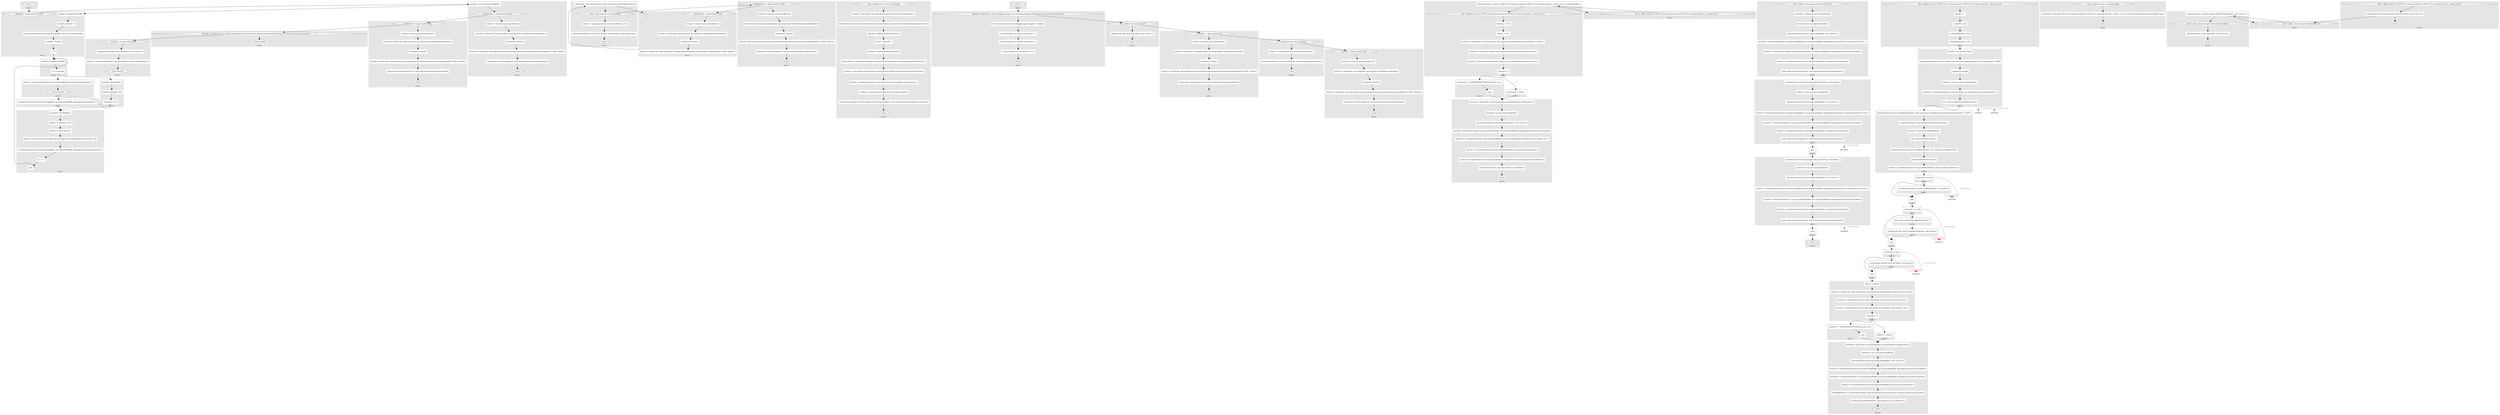 digraph G {
	compound=true
	labelloc=b
	style=filled
	color=gray90
	node [shape=box,style=filled,color=white]
	edge [fontsize=10,arrowsize=1.5,fontcolor=grey40]
	fontsize=10

//  lines [57: 58] 
	subgraph cluster_18282813 { 
		label = "Block #1"
		19244014[label="shortNumber := @parameter0: short",shape=Mdiamond,color=grey50,fillcolor=white]
		25251096[label="$stack1 = newarray (java.lang.Object)[1]"]
		7688699[label="$stack2 = staticinvoke &lt;java.lang.Short: java.lang.Short valueOf(short)&gt;(shortNumber)"]
		22358304[label="$stack1[0] = $stack2"]
		16902902[label="$stack3 = staticinvoke &lt;java.lang.String: java.lang.String format(java.lang.String,java.lang.Object[])&gt;(&quot;%02d&quot;, $stack1)"]
		5905257[label="staticinvoke &lt;testcasesupport.IO: void writeLine(java.lang.String)&gt;($stack3)"]
		8892281[label="return",shape=Mdiamond,color=grey50,fillcolor=white]

		30829267 -> 19244014 -> 25251096 -> 7688699 -> 22358304 -> 16902902 -> 5905257 -> 8892281
	}


//  lines [42: 43] 
	subgraph cluster_32251660 { 
		label = "Block #1"
		25454105[label="longNumber := @parameter0: long",shape=Mdiamond,color=grey50,fillcolor=white]
		814939[label="$stack2 = newarray (java.lang.Object)[1]"]
		721720[label="$stack3 = staticinvoke &lt;java.lang.Long: java.lang.Long valueOf(long)&gt;(longNumber)"]
		1210754[label="$stack2[0] = $stack3"]
		1020913[label="$stack4 = staticinvoke &lt;java.lang.String: java.lang.String format(java.lang.String,java.lang.Object[])&gt;(&quot;%02d&quot;, $stack2)"]
		3714657[label="staticinvoke &lt;testcasesupport.IO: void writeLine(java.lang.String)&gt;($stack4)"]
		3288358[label="return",shape=Mdiamond,color=grey50,fillcolor=white]

		19244014 -> 25454105 -> 814939 -> 721720 -> 1210754 -> 1020913 -> 3714657 -> 3288358
	}


//  lines [70: 70] 
	subgraph cluster_30498584 { 
		label = "Block #1"
		11601748[label="$stack0 = staticinvoke &lt;java.sql.DriverManager: java.sql.Connection getConnection(java.lang.String,java.lang.String,java.lang.String)&gt;(&quot;&quot;, &quot;&quot;, &quot;&quot;)",shape=Mdiamond,color=grey50,fillcolor=white]
		32135860[label="return $stack0",shape=Mdiamond,color=grey50,fillcolor=white]

		25454105 -> 11601748 -> 32135860
	}


//  lines [100: 100] 
	subgraph cluster_26492273 { 
		label = "Block #1"
		22081464[label="$stack0 = new java.util.Random",shape=Mdiamond,color=grey50,fillcolor=white]
		8056047[label="specialinvoke $stack0.&lt;java.util.Random: void &lt;init&gt;()&gt;()"]
		33316792[label="$stack1 = virtualinvoke $stack0.&lt;java.util.Random: boolean nextBoolean()&gt;()"]
		11665382[label="return $stack1",shape=Mdiamond,color=grey50,fillcolor=white]

		11601748 -> 22081464 -> 8056047 -> 33316792 -> 11665382
	}


//  lines [32: 33] 
	subgraph cluster_18263844 { 
		label = "Block #1"
		8136973[label="line := @parameter0: java.lang.String",shape=Mdiamond,color=grey50,fillcolor=white]
		4211148[label="$stack1 = &lt;java.lang.System: java.io.PrintStream out&gt;"]
		22756955[label="virtualinvoke $stack1.&lt;java.io.PrintStream: void println(java.lang.String)&gt;(line)"]
		27597365[label="return",shape=Mdiamond,color=grey50,fillcolor=white]

		9690517 -> 8136973 -> 4211148 -> 22756955 -> 27597365
	}


//  lines [47: 48] 
	subgraph cluster_22805895 { 
		label = "Block #1"
		2606604[label="doubleNumber := @parameter0: double",shape=Mdiamond,color=grey50,fillcolor=white]
		28473801[label="$stack2 = newarray (java.lang.Object)[1]"]
		12182101[label="$stack3 = staticinvoke &lt;java.lang.Double: java.lang.Double valueOf(double)&gt;(doubleNumber)"]
		5727294[label="$stack2[0] = $stack3"]
		21062416[label="$stack4 = staticinvoke &lt;java.lang.String: java.lang.String format(java.lang.String,java.lang.Object[])&gt;(&quot;%02f&quot;, $stack2)"]
		13796064[label="staticinvoke &lt;testcasesupport.IO: void writeLine(java.lang.String)&gt;($stack4)"]
		30897183[label="return",shape=Mdiamond,color=grey50,fillcolor=white]

		8136973 -> 2606604 -> 28473801 -> 12182101 -> 5727294 -> 21062416 -> 13796064 -> 30897183
	}


//  lines [21: 30] 
	subgraph cluster_11439726 { 
		label = "Block #1"
		13753398[label="args := @parameter0: java.lang.String[]",shape=Mdiamond,color=grey50,fillcolor=white]
		11564379[label="$stack5 = staticinvoke &lt;java.lang.Thread: java.lang.Thread currentThread()&gt;()"]
		17194343[label="stackTraceElements = virtualinvoke $stack5.&lt;java.lang.Thread: java.lang.StackTraceElement[] getStackTrace()&gt;()"]
		3141782[label="$stack6 = lengthof stackTraceElements"]
		21198353[label="$stack7 = $stack6 - 1"]
		28989463[label="$stack8 = stackTraceElements[$stack7]"]
		9269386[label="myClassName = virtualinvoke $stack8.&lt;java.lang.StackTraceElement: java.lang.String getClassName()&gt;()"]
		21616440[label="myClass = staticinvoke &lt;java.lang.Class: java.lang.Class forName(java.lang.String)&gt;(myClassName)"]
		29263272[label="$stack9 = virtualinvoke myClass.&lt;java.lang.Class: java.lang.Object newInstance()&gt;()"]
		16858230[label="myObject = (testcasesupport.AbstractTestCaseBase) $stack9"]
		33242539[label="virtualinvoke myObject.&lt;testcasesupport.AbstractTestCaseBase: void runTest(java.lang.String)&gt;(myClassName)"]
		32031691[label="return",shape=Mdiamond,color=grey50,fillcolor=white]

		13753398 -> 11564379 -> 17194343 -> 3141782 -> 21198353 -> 28989463 -> 9269386 -> 21616440 -> 29263272 -> 16858230 -> 33242539 -> 32031691
	}


//  lines [52: 53] 
	subgraph cluster_8582895 { 
		label = "Block #1"
		22998845[label="floatNumber := @parameter0: float",shape=Mdiamond,color=grey50,fillcolor=white]
		6074679[label="$stack1 = newarray (java.lang.Object)[1]"]
		8631303[label="$stack2 = staticinvoke &lt;java.lang.Float: java.lang.Float valueOf(float)&gt;(floatNumber)"]
		23211999[label="$stack1[0] = $stack2"]
		21699586[label="$stack3 = staticinvoke &lt;java.lang.String: java.lang.String format(java.lang.String,java.lang.Object[])&gt;(&quot;%02f&quot;, $stack1)"]
		9690517[label="staticinvoke &lt;testcasesupport.IO: void writeLine(java.lang.String)&gt;($stack3)"]
		6627280[label="return",shape=Mdiamond,color=grey50,fillcolor=white]

		2606604 -> 22998845 -> 6074679 -> 8631303 -> 23211999 -> 21699586 -> 9690517 -> 6627280
	}


//  lines [95: 95] 
	subgraph cluster_33433892 { 
		label = "Block #1"
		30504695[label="return 0",shape=Mdiamond,color=grey50,fillcolor=white]
	}


//  lines [143: 151] 
	subgraph cluster_33369293 { 
		label = "Block #1"
		11314315[label="this := @this: testcases.CWE78_OS_Command_Injection.CWE78_OS_Command_Injection__connect_tcp_31",shape=Mdiamond,color=grey50,fillcolor=white]
		18814042[label="dataCopy = &quot;foo&quot;"]
		13558417[label="data#1 = &quot;foo&quot;"]
		6959636[label="$stack5 = staticinvoke &lt;java.lang.System: java.lang.String getProperty(java.lang.String)&gt;(&quot;os.name&quot;)"]
		28994894[label="$stack6 = virtualinvoke $stack5.&lt;java.lang.String: java.lang.String toLowerCase()&gt;()"]
		27346892[label="$stack7 = virtualinvoke $stack6.&lt;java.lang.String: int indexOf(java.lang.String)&gt;(&quot;win&quot;)"]
		7177001[label="if $stack7 &lt; 0"]

		25386054 -> 11314315 -> 18814042 -> 13558417 -> 6959636 -> 28994894 -> 27346892 -> 7177001
	}
	7177001:s -> 17407443:n[label="false"]
	7177001:s -> 20853837:n[label="true"]

//  lines [159: 159] 
	subgraph cluster_4372534 { 
		label = "Block #2"
		20853837[label="osCommand = &quot;/bin/ls &quot;"]
	}
	20853837:s -> 27306621:n

//  lines [154: 154] 
	subgraph cluster_32100144 { 
		label = "Block #3"
		17407443[label="osCommand = &quot;c:\\WINDOWS\\SYSTEM32\\cmd.exe /c dir &quot;"]
		10946462[label="goto"]

		17407443 -> 10946462
	}
	10946462:s -> 27306621:n

//  lines [163: 167] 
	subgraph cluster_19371050 { 
		label = "Block #4"
		27306621[label="$stack12 = staticinvoke &lt;java.lang.Runtime: java.lang.Runtime getRuntime()&gt;()"]
		1314233[label="$stack8 = new java.lang.StringBuilder"]
		7771846[label="specialinvoke $stack8.&lt;java.lang.StringBuilder: void &lt;init&gt;()&gt;()"]
		629073[label="$stack9 = virtualinvoke $stack8.&lt;java.lang.StringBuilder: java.lang.StringBuilder append(java.lang.String)&gt;(osCommand)"]
		1727316[label="$stack10 = virtualinvoke $stack9.&lt;java.lang.StringBuilder: java.lang.StringBuilder append(java.lang.String)&gt;(&quot;foo&quot;)"]
		21030384[label="$stack11 = virtualinvoke $stack10.&lt;java.lang.StringBuilder: java.lang.String toString()&gt;()"]
		3476288[label="process = virtualinvoke $stack12.&lt;java.lang.Runtime: java.lang.Process exec(java.lang.String)&gt;($stack11)"]
		8826818[label="virtualinvoke process.&lt;java.lang.Process: int waitFor()&gt;()"]
		6294997[label="return",shape=Mdiamond,color=grey50,fillcolor=white]

		27306621 -> 1314233 -> 7771846 -> 629073 -> 1727316 -> 21030384 -> 3476288 -> 8826818 -> 6294997
	}


//  lines [23: 86] 
	subgraph cluster_12099672 { 
		label = "Block #1"
		1554358[label="$stack0 = staticinvoke &lt;java.util.logging.Logger: java.util.logging.Logger getLogger(java.lang.String)&gt;(&quot;testcases&quot;)",shape=Mdiamond,color=grey50,fillcolor=white]
		17185802[label="&lt;testcasesupport.IO: java.util.logging.Logger logger&gt; = $stack0"]
		29341962[label="&lt;testcasesupport.IO: boolean staticTrue&gt; = 1"]
		23465806[label="&lt;testcasesupport.IO: boolean staticFalse&gt; = 0"]
		4817757[label="&lt;testcasesupport.IO: int staticFive&gt; = 5"]
		18897540[label="return",shape=Mdiamond,color=grey50,fillcolor=white]

		30504695 -> 1554358 -> 17185802 -> 29341962 -> 23465806 -> 4817757 -> 18897540
	}


//  lines [13: 13] 
	subgraph cluster_5257320 { 
		label = "Block #1"
		12309002[label="this := @this: testcasesupport.IO",shape=Mdiamond,color=grey50,fillcolor=white]
		9807749[label="specialinvoke this.&lt;java.lang.Object: void &lt;init&gt;()&gt;()"]
		11190627[label="return",shape=Mdiamond,color=grey50,fillcolor=white]

		1554358 -> 12309002 -> 9807749 -> 11190627
	}


//  lines [37: 38] 
	subgraph cluster_3276904 { 
		label = "Block #1"
		23767693[label="intNumber := @parameter0: int",shape=Mdiamond,color=grey50,fillcolor=white]
		10594517[label="$stack1 = newarray (java.lang.Object)[1]"]
		29876667[label="$stack2 = staticinvoke &lt;java.lang.Integer: java.lang.Integer valueOf(int)&gt;(intNumber)"]
		10686586[label="$stack1[0] = $stack2"]
		29313931[label="$stack3 = staticinvoke &lt;java.lang.String: java.lang.String format(java.lang.String,java.lang.Object[])&gt;(&quot;%02d&quot;, $stack1)"]
		22429093[label="staticinvoke &lt;testcasesupport.IO: void writeLine(java.lang.String)&gt;($stack3)"]
		25041676[label="return",shape=Mdiamond,color=grey50,fillcolor=white]

		12309002 -> 23767693 -> 10594517 -> 29876667 -> 10686586 -> 29313931 -> 22429093 -> 25041676
	}


//  lines [18: 18] 
	subgraph cluster_4289043 { 
		label = "Block #1"
		17230795[label="this := @this: testcasesupport.AbstractTestCase",shape=Mdiamond,color=grey50,fillcolor=white]
		24518136[label="className := @parameter0: java.lang.String"]
		22188421[label="$stack8 = new java.lang.StringBuilder"]
		16328422[label="specialinvoke $stack8.&lt;java.lang.StringBuilder: void &lt;init&gt;()&gt;()"]
		27935274[label="$stack9 = virtualinvoke $stack8.&lt;java.lang.StringBuilder: java.lang.StringBuilder append(java.lang.String)&gt;(&quot;Starting tests for Class &quot;)"]
		32202469[label="$stack10 = virtualinvoke $stack9.&lt;java.lang.StringBuilder: java.lang.StringBuilder append(java.lang.String)&gt;(className)"]
		31693939[label="$stack11 = virtualinvoke $stack10.&lt;java.lang.StringBuilder: java.lang.String toString()&gt;()"]
		30424900[label="staticinvoke &lt;testcasesupport.IO: void writeLine(java.lang.String)&gt;($stack11)"]

		17230795 -> 24518136 -> 22188421 -> 16328422 -> 27935274 -> 32202469 -> 31693939 -> 30424900
	}
	30424900:s -> 30579171:n

//  lines [22: 24] 
	subgraph cluster_30634371 { 
		label = "Block #2"
		30579171[label="virtualinvoke this.&lt;testcasesupport.AbstractTestCase: void good()&gt;()"]
		356128[label="$stack12 = new java.lang.StringBuilder"]
		12037167[label="specialinvoke $stack12.&lt;java.lang.StringBuilder: void &lt;init&gt;()&gt;()"]
		17500244[label="$stack13 = virtualinvoke $stack12.&lt;java.lang.StringBuilder: java.lang.StringBuilder append(java.lang.String)&gt;(&quot;Completed good() for Class &quot;)"]
		10995680[label="$stack14 = virtualinvoke $stack13.&lt;java.lang.StringBuilder: java.lang.StringBuilder append(java.lang.String)&gt;(className)"]
		23211803[label="$stack15 = virtualinvoke $stack14.&lt;java.lang.StringBuilder: java.lang.String toString()&gt;()"]
		10161014[label="staticinvoke &lt;testcasesupport.IO: void writeLine(java.lang.String)&gt;($stack15)"]

		30579171 -> 356128 -> 12037167 -> 17500244 -> 10995680 -> 23211803 -> 10161014
	}
	10161014:s -> 23369823:n
	//exceptional edges 
	10161014:e -> 20776818:n [label="	java.lang.Throwable"color=red,ltail="cluster_30634371"]

//  lines [40: 40] 
	subgraph cluster_5436066 { 
		label = "Block #3"
		23369823[label="goto"]
	}
	23369823:s -> 23744075:n

//  lines [44: 46] 
	subgraph cluster_26728049 { 
		label = "Block #4"
		23744075[label="virtualinvoke this.&lt;testcasesupport.AbstractTestCase: void bad()&gt;()"]
		2292194[label="$stack16 = new java.lang.StringBuilder"]
		23595866[label="specialinvoke $stack16.&lt;java.lang.StringBuilder: void &lt;init&gt;()&gt;()"]
		22899201[label="$stack17 = virtualinvoke $stack16.&lt;java.lang.StringBuilder: java.lang.StringBuilder append(java.lang.String)&gt;(&quot;Completed bad() for Class &quot;)"]
		28452922[label="$stack18 = virtualinvoke $stack17.&lt;java.lang.StringBuilder: java.lang.StringBuilder append(java.lang.String)&gt;(className)"]
		10893287[label="$stack19 = virtualinvoke $stack18.&lt;java.lang.StringBuilder: java.lang.String toString()&gt;()"]
		31907868[label="staticinvoke &lt;testcasesupport.IO: void writeLine(java.lang.String)&gt;($stack19)"]

		23744075 -> 2292194 -> 23595866 -> 22899201 -> 28452922 -> 10893287 -> 31907868
	}
	31907868:s -> 4891378:n
	//exceptional edges 
	31907868:e -> 19258383:n [label="	java.lang.Throwable"color=red,ltail="cluster_26728049"]

//  lines [62: 62] 
	subgraph cluster_9677772 { 
		label = "Block #5"
		4891378[label="goto"]
	}
	4891378:s -> 3164134:n

//  lines [63: 63] 
	subgraph cluster_28463284 { 
		label = "Block #6"
		3164134[label="return",shape=Mdiamond,color=grey50,fillcolor=white]
	}


//  lines [27: 28] 
	subgraph cluster_4635860 { 
		label = "Block #1"
		16333464[label="str := @parameter0: java.lang.String",shape=Mdiamond,color=grey50,fillcolor=white]
		5754224[label="$stack1 = &lt;java.lang.System: java.io.PrintStream out&gt;"]
		26030327[label="virtualinvoke $stack1.&lt;java.io.PrintStream: void print(java.lang.String)&gt;(str)"]
		28144878[label="return",shape=Mdiamond,color=grey50,fillcolor=white]

		23767693 -> 16333464 -> 5754224 -> 26030327 -> 28144878
	}


//  lines [39: 45] 
	subgraph cluster_26222602 { 
		label = "Block #1"
		20049680[label="this := @this: testcases.CWE78_OS_Command_Injection.CWE78_OS_Command_Injection__connect_tcp_31",shape=Mdiamond,color=grey50,fillcolor=white]
		27564032[label="data#0 = &quot;&quot;"]
		22727581[label="socket#0 = null"]
		24120192[label="readerBuffered#0 = null"]
		3508454[label="readerInputStream = null"]

		20049680 -> 27564032 -> 22727581 -> 24120192 -> 3508454
	}
	3508454:s -> 5688748:n

//  lines [50: 54] 
	subgraph cluster_6198628 { 
		label = "Block #2"
		5688748[label="$stack9 = new java.net.Socket"]
		382729[label="specialinvoke $stack9.&lt;java.net.Socket: void &lt;init&gt;(java.lang.String,int)&gt;(&quot;host.example.org&quot;, 39544)"]
		30364897[label="socket#0 = $stack9"]
		5494889[label="$stack11 = new java.io.InputStreamReader"]
		10753302[label="$stack10 = virtualinvoke $stack9.&lt;java.net.Socket: java.io.InputStream getInputStream()&gt;()"]
		5594634[label="#l3 = (java.io.InputStreamReader) $stack11"]

		5688748 -> 382729 -> 30364897 -> 5494889 -> 10753302 -> 5594634
	}
	5594634:s -> 11690234:n
	//exceptional edges 
	5594634:e -> 17436761:n [label="	java.io.IOException"color=red,ltail="cluster_6198628"]
	5594634:e -> 25437621:n [label="	java.lang.Throwable"color=red,ltail="cluster_6198628"]

//  lines [54: 58] 
	subgraph cluster_1248325 { 
		label = "Block #3"
		11690234[label="specialinvoke #l3.&lt;java.io.InputStreamReader: void &lt;init&gt;(java.io.InputStream,java.lang.String)&gt;($stack10, &quot;UTF-8&quot;)"]
		6903589[label="readerInputStream = (java.io.InputStreamReader) $stack11"]
		15970888[label="$stack12 = new java.io.BufferedReader"]
		21381741[label="#l0 = (java.io.Reader) $stack11"]
		8668300[label="specialinvoke $stack12.&lt;java.io.BufferedReader: void &lt;init&gt;(java.io.Reader)&gt;(#l0)"]
		22768300[label="readerBuffered#0 = $stack12"]
		5547839[label="data#0 = virtualinvoke $stack12.&lt;java.io.BufferedReader: java.lang.String readLine()&gt;()"]

		11690234 -> 6903589 -> 15970888 -> 21381741 -> 8668300 -> 22768300 -> 5547839
	}
	5547839:s -> 27339880:n

//  lines [69: 69] 
	subgraph cluster_22531442 { 
		label = "Block #4"
		27339880[label="if $stack12 == null"]
	}
	27339880:s -> 4156791:n[label="false"]
	27339880:s -> 2701986:n[label="true"]
	//exceptional edges 
	27339880:e -> 27521658:n [label="	java.io.IOException"color=red,ltail="cluster_22531442"]

//  lines [71: 71] 
	subgraph cluster_31848247 { 
		label = "Block #5"
		4156791[label="virtualinvoke $stack12.&lt;java.io.BufferedReader: void close()&gt;()"]
	}
	4156791:s -> 2701986:n
	//exceptional edges 
	4156791:e -> 27521658:n [label="	java.io.IOException"color=red,ltail="cluster_31848247"]

//  lines [77: 77] 
	subgraph cluster_6757759 { 
		label = "Block #6"
		2701986[label="goto"]
	}
	2701986:s -> 4300196:n

//  lines [81: 81] 
	subgraph cluster_8829411 { 
		label = "Block #7"
		4300196[label="if $stack11 == null"]
	}
	4300196:s -> 27076347:n[label="false"]
	4300196:s -> 25268476:n[label="true"]
	//exceptional edges 
	4300196:e -> 21451187:n [label="	java.io.IOException"color=red,ltail="cluster_8829411"]

//  lines [83: 83] 
	subgraph cluster_11353025 { 
		label = "Block #8"
		27076347[label="#l2 = (java.io.InputStreamReader) $stack11"]
	}
	27076347:s -> 30973277:n

//  lines [83: 83] 
	subgraph cluster_16369079 { 
		label = "Block #9"
		30973277[label="virtualinvoke #l2.&lt;java.io.InputStreamReader: void close()&gt;()"]
	}
	30973277:s -> 25268476:n
	//exceptional edges 
	30973277:e -> 21451187:n [label="	java.io.IOException"color=red,ltail="cluster_16369079"]

//  lines [89: 89] 
	subgraph cluster_19338770 { 
		label = "Block #10"
		25268476[label="goto"]
	}
	25268476:s -> 21652395:n

//  lines [94: 94] 
	subgraph cluster_11237258 { 
		label = "Block #11"
		21652395[label="if $stack9 == null"]
	}
	21652395:s -> 7410549:n[label="false"]
	21652395:s -> 5221320:n[label="true"]
	//exceptional edges 
	21652395:e -> 13818315:n [label="	java.io.IOException"color=red,ltail="cluster_11237258"]

//  lines [96: 96] 
	subgraph cluster_33033220 { 
		label = "Block #12"
		7410549[label="virtualinvoke $stack9.&lt;java.net.Socket: void close()&gt;()"]
	}
	7410549:s -> 5221320:n
	//exceptional edges 
	7410549:e -> 13818315:n [label="	java.io.IOException"color=red,ltail="cluster_33033220"]

//  lines [102: 102] 
	subgraph cluster_31114735 { 
		label = "Block #13"
		5221320[label="goto"]
	}
	5221320:s -> 6359184:n

//  lines [109: 112] 
	subgraph cluster_488355 { 
		label = "Block #14"
		6359184[label="data#1 = data#0"]
		16697924[label="$stack13 = staticinvoke &lt;java.lang.System: java.lang.String getProperty(java.lang.String)&gt;(&quot;os.name&quot;)"]
		10884222[label="$stack14 = virtualinvoke $stack13.&lt;java.lang.String: java.lang.String toLowerCase()&gt;()"]
		16972110[label="$stack15 = virtualinvoke $stack14.&lt;java.lang.String: int indexOf(java.lang.String)&gt;(&quot;win&quot;)"]
		1659610[label="if $stack15 &lt; 0"]

		6359184 -> 16697924 -> 10884222 -> 16972110 -> 1659610
	}
	1659610:s -> 24201442:n[label="false"]
	1659610:s -> 33261842:n[label="true"]

//  lines [120: 120] 
	subgraph cluster_19920913 { 
		label = "Block #15"
		33261842[label="socket#1 = &quot;/bin/ls &quot;"]
	}
	33261842:s -> 17769585:n

//  lines [115: 115] 
	subgraph cluster_1621474 { 
		label = "Block #16"
		24201442[label="socket#1 = &quot;c:\\WINDOWS\\SYSTEM32\\cmd.exe /c dir &quot;"]
		27229647[label="goto"]

		24201442 -> 27229647
	}
	27229647:s -> 17769585:n

//  lines [124: 128] 
	subgraph cluster_23658370 { 
		label = "Block #17"
		17769585[label="$stack20 = staticinvoke &lt;java.lang.Runtime: java.lang.Runtime getRuntime()&gt;()"]
		17145020[label="$stack16 = new java.lang.StringBuilder"]
		11133410[label="specialinvoke $stack16.&lt;java.lang.StringBuilder: void &lt;init&gt;()&gt;()"]
		2406419[label="$stack17 = virtualinvoke $stack16.&lt;java.lang.StringBuilder: java.lang.StringBuilder append(java.lang.String)&gt;(socket#1)"]
		33148478[label="$stack18 = virtualinvoke $stack17.&lt;java.lang.StringBuilder: java.lang.StringBuilder append(java.lang.String)&gt;(data#1)"]
		11906178[label="$stack19 = virtualinvoke $stack18.&lt;java.lang.StringBuilder: java.lang.String toString()&gt;()"]
		20175494[label="readerBuffered#1 = virtualinvoke $stack20.&lt;java.lang.Runtime: java.lang.Process exec(java.lang.String)&gt;($stack19)"]
		12838778[label="virtualinvoke readerBuffered#1.&lt;java.lang.Process: int waitFor()&gt;()"]
		7443642[label="return",shape=Mdiamond,color=grey50,fillcolor=white]

		17769585 -> 17145020 -> 11133410 -> 2406419 -> 33148478 -> 11906178 -> 20175494 -> 12838778 -> 7443642
	}


//  lines [177: 178] 
	subgraph cluster_27079155 { 
		label = "Block #1"
		29317043[label="args := @parameter0: java.lang.String[]",shape=Mdiamond,color=grey50,fillcolor=white]
		4125570[label="staticinvoke &lt;testcases.CWE78_OS_Command_Injection.CWE78_OS_Command_Injection__connect_tcp_31: void mainFromParent(java.lang.String[])&gt;(args)"]
		1514711[label="return",shape=Mdiamond,color=grey50,fillcolor=white]

		29317043 -> 4125570 -> 1514711
	}


//  lines [62: 63] 
	subgraph cluster_3771260 { 
		label = "Block #1"
		21116517[label="byteHex := @parameter0: byte",shape=Mdiamond,color=grey50,fillcolor=white]
		668710[label="$stack1 = newarray (java.lang.Object)[1]"]
		18856471[label="$stack2 = staticinvoke &lt;java.lang.Byte: java.lang.Byte valueOf(byte)&gt;(byteHex)"]
		25548982[label="$stack1[0] = $stack2"]
		3606707[label="$stack3 = staticinvoke &lt;java.lang.String: java.lang.String format(java.lang.String,java.lang.Object[])&gt;(&quot;%02x&quot;, $stack1)"]
		10162192[label="staticinvoke &lt;testcasesupport.IO: void writeLine(java.lang.String)&gt;($stack3)"]
		24858444[label="return",shape=Mdiamond,color=grey50,fillcolor=white]

		16333464 -> 21116517 -> 668710 -> 18856471 -> 25548982 -> 3606707 -> 10162192 -> 24858444
	}


//  lines [90: 90] 
	subgraph cluster_32920665 { 
		label = "Block #1"
		26596002[label="return 1",shape=Mdiamond,color=grey50,fillcolor=white]
	}


//  lines [9: 9] 
	subgraph cluster_8628042 { 
		label = "Block #1"
		17054255[label="this := @this: testcasesupport.AbstractTestCaseBase",shape=Mdiamond,color=grey50,fillcolor=white]
		20224131[label="specialinvoke this.&lt;java.lang.Object: void &lt;init&gt;()&gt;()"]
		21520346[label="return",shape=Mdiamond,color=grey50,fillcolor=white]

		7317325 -> 17054255 -> 20224131 -> 21520346
	}


//  lines [30: 30] 
	subgraph cluster_26678245 { 
		label = "Block #1"
		7764562[label="this := @this: testcases.CWE78_OS_Command_Injection.CWE78_OS_Command_Injection__connect_tcp_31",shape=Mdiamond,color=grey50,fillcolor=white]
		9394519[label="specialinvoke this.&lt;testcasesupport.AbstractTestCase: void &lt;init&gt;()&gt;()"]
		19055555[label="return",shape=Mdiamond,color=grey50,fillcolor=white]

		7764562 -> 9394519 -> 19055555
	}


//  lines [132: 133] 
	subgraph cluster_14609023 { 
		label = "Block #1"
		26437228[label="this := @this: testcases.CWE78_OS_Command_Injection.CWE78_OS_Command_Injection__connect_tcp_31",shape=Mdiamond,color=grey50,fillcolor=white]
		25386054[label="specialinvoke this.&lt;testcases.CWE78_OS_Command_Injection.CWE78_OS_Command_Injection__connect_tcp_31: void goodG2B()&gt;()"]
		18147683[label="return",shape=Mdiamond,color=grey50,fillcolor=white]

		26437228 -> 25386054 -> 18147683
	}


//  lines [107: 110] 
	subgraph cluster_20594056 { 
		label = "Block #1"
		1583503[label="byteBuffer := @parameter0: byte[]",shape=Mdiamond,color=grey50,fillcolor=white]
		30829267[label="$stack5 = new java.lang.StringBuffer"]
		30676441[label="$stack3 = lengthof byteBuffer"]
		20803984[label="$stack4 = $stack3 * 2"]
		31172345[label="specialinvoke $stack5.&lt;java.lang.StringBuffer: void &lt;init&gt;(int)&gt;($stack4)"]
		3583738[label="strBuffer = $stack5"]
		1600112[label="i = 0"]

		26596002 -> 1583503 -> 30829267 -> 30676441 -> 20803984 -> 31172345 -> 3583738 -> 1600112
	}
	1600112:s -> 28365805:n

//  lines [110: 110] 
	subgraph cluster_944802 { 
		label = "Block #2"
		28365805[label="$stack6 = lengthof byteBuffer"]
		31349900[label="if i &gt;= $stack6"]

		28365805 -> 31349900
	}
	31349900:s -> 24755078:n[label="false"]
	31349900:s -> 13996678:n[label="true"]

//  lines [120: 120] 
	subgraph cluster_31991883 { 
		label = "Block #3"
		13996678[label="$stack7 = virtualinvoke $stack5.&lt;java.lang.StringBuffer: java.lang.String toString()&gt;()"]
		31556208[label="return $stack7",shape=Mdiamond,color=grey50,fillcolor=white]

		13996678 -> 31556208
	}

//  lines [112: 112] 
	subgraph cluster_32213711 { 
		label = "Block #4"
		24755078[label="$stack8 = byteBuffer[i]"]
		26972915[label="$stack9 = $stack8 &amp; 255"]
		16238785[label="if $stack9 &gt;= 16"]

		24755078 -> 26972915 -> 16238785
	}
	16238785:s -> 30218675:n[label="false"]
	16238785:s -> 33105141:n[label="true"]

//  lines [114: 114] 
	subgraph cluster_24349314 { 
		label = "Block #5"
		30218675[label="virtualinvoke $stack5.&lt;java.lang.StringBuffer: java.lang.StringBuffer append(java.lang.String)&gt;(&quot;0&quot;)"]
	}
	30218675:s -> 33105141:n

//  lines [117: 110] 
	subgraph cluster_29538149 { 
		label = "Block #6"
		33105141[label="$stack10 = byteBuffer[i]"]
		4792741[label="$stack11 = $stack10 &amp; 255"]
		7865310[label="$stack12 = (long) $stack11"]
		4319031[label="$stack13 = staticinvoke &lt;java.lang.Long: java.lang.String toString(long,int)&gt;($stack12, 16)"]
		18944341[label="virtualinvoke $stack5.&lt;java.lang.StringBuffer: java.lang.StringBuffer append(java.lang.String)&gt;($stack13)"]
		16045352[label="i = i + 1"]
		19298774[label="goto"]

		33105141 -> 4792741 -> 7865310 -> 4319031 -> 18944341 -> 16045352 -> 19298774
	}
	19298774:e -> 28365805:n


//  lines [10: 10] 
	subgraph cluster_1962359 { 
		label = "Block #1"
		21563224[label="this := @this: testcasesupport.AbstractTestCase",shape=Mdiamond,color=grey50,fillcolor=white]
		7317325[label="specialinvoke this.&lt;testcasesupport.AbstractTestCaseBase: void &lt;init&gt;()&gt;()"]
		23345353[label="return",shape=Mdiamond,color=grey50,fillcolor=white]

		9394519 -> 21563224 -> 7317325 -> 23345353
	}


}